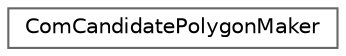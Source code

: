 digraph "クラス階層図"
{
 // LATEX_PDF_SIZE
  bgcolor="transparent";
  edge [fontname=Helvetica,fontsize=10,labelfontname=Helvetica,labelfontsize=10];
  node [fontname=Helvetica,fontsize=10,shape=box,height=0.2,width=0.4];
  rankdir="LR";
  Node0 [id="Node000000",label="ComCandidatePolygonMaker",height=0.2,width=0.4,color="grey40", fillcolor="white", style="filled",URL="$class_com_candidate_polygon_maker.html",tooltip="重心位置の候補地点を示す多角形を作成するクラス"];
}
